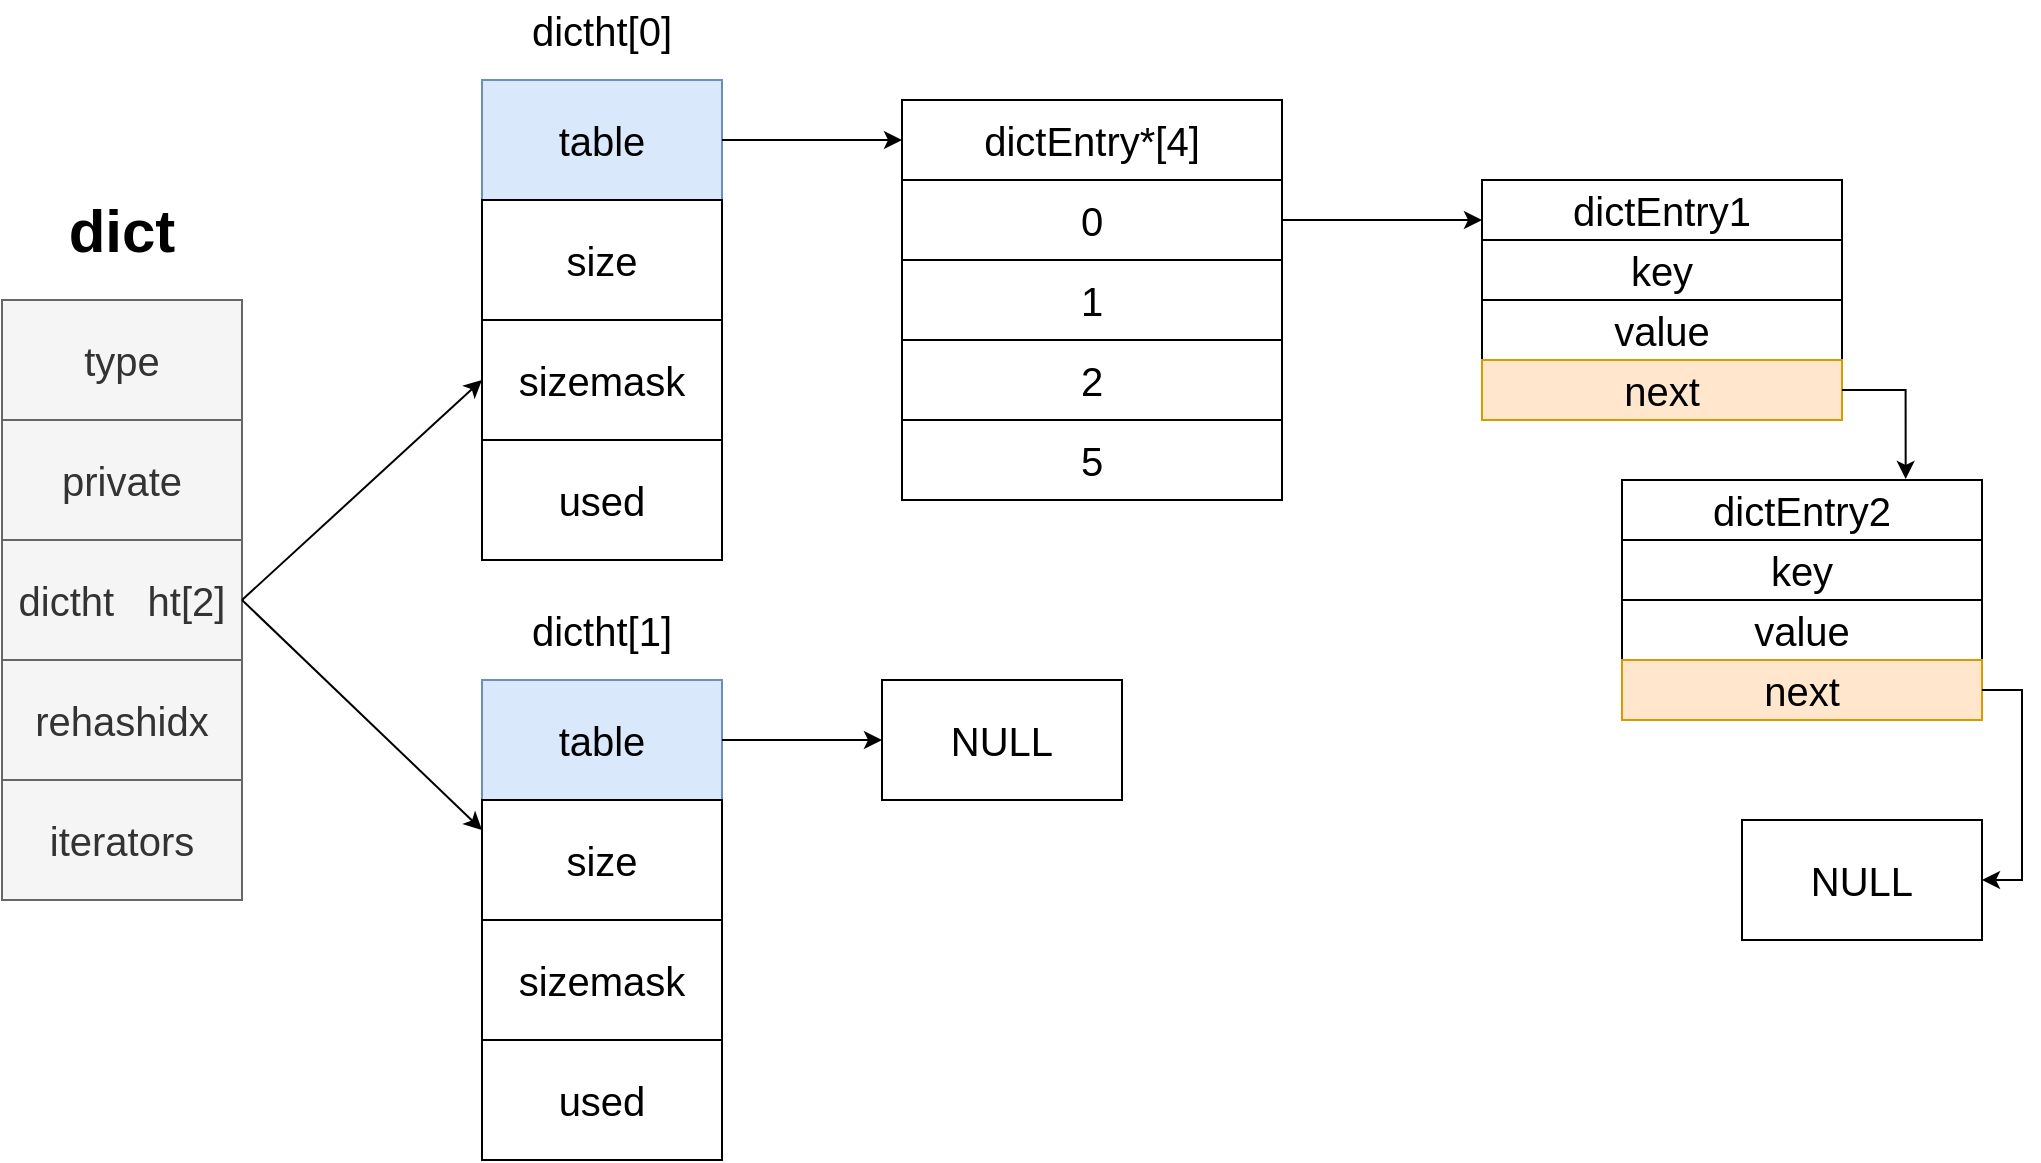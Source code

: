 <mxfile version="20.3.0" type="device"><diagram id="Fjb8vLDZ5FzqjElxjVyr" name="第 1 页"><mxGraphModel dx="1221" dy="754" grid="1" gridSize="10" guides="1" tooltips="1" connect="1" arrows="1" fold="1" page="1" pageScale="1" pageWidth="1654" pageHeight="2336" math="0" shadow="0"><root><mxCell id="0"/><mxCell id="1" parent="0"/><mxCell id="pMpxxgsybTLB4n_mqpht-1" value="type" style="rounded=0;whiteSpace=wrap;html=1;fontSize=20;fillColor=#f5f5f5;fontColor=#333333;strokeColor=#666666;" vertex="1" parent="1"><mxGeometry x="80" y="160" width="120" height="60" as="geometry"/></mxCell><mxCell id="pMpxxgsybTLB4n_mqpht-2" value="private" style="rounded=0;whiteSpace=wrap;html=1;fontSize=20;fillColor=#f5f5f5;fontColor=#333333;strokeColor=#666666;" vertex="1" parent="1"><mxGeometry x="80" y="220" width="120" height="60" as="geometry"/></mxCell><mxCell id="pMpxxgsybTLB4n_mqpht-3" value="dictht&amp;nbsp; &amp;nbsp;ht[2]" style="rounded=0;whiteSpace=wrap;html=1;fontSize=20;fillColor=#f5f5f5;fontColor=#333333;strokeColor=#666666;" vertex="1" parent="1"><mxGeometry x="80" y="280" width="120" height="60" as="geometry"/></mxCell><mxCell id="pMpxxgsybTLB4n_mqpht-4" value="rehashidx" style="rounded=0;whiteSpace=wrap;html=1;fontSize=20;fillColor=#f5f5f5;fontColor=#333333;strokeColor=#666666;" vertex="1" parent="1"><mxGeometry x="80" y="340" width="120" height="60" as="geometry"/></mxCell><mxCell id="pMpxxgsybTLB4n_mqpht-5" value="iterators" style="rounded=0;whiteSpace=wrap;html=1;fontSize=20;fillColor=#f5f5f5;fontColor=#333333;strokeColor=#666666;" vertex="1" parent="1"><mxGeometry x="80" y="400" width="120" height="60" as="geometry"/></mxCell><mxCell id="pMpxxgsybTLB4n_mqpht-6" value="&lt;b&gt;&lt;font style=&quot;font-size: 30px;&quot;&gt;dict&lt;/font&gt;&lt;/b&gt;" style="text;html=1;strokeColor=none;fillColor=none;align=center;verticalAlign=middle;whiteSpace=wrap;rounded=0;" vertex="1" parent="1"><mxGeometry x="110" y="110" width="60" height="30" as="geometry"/></mxCell><mxCell id="pMpxxgsybTLB4n_mqpht-7" value="" style="endArrow=classic;html=1;rounded=0;fontSize=20;exitX=1;exitY=0.5;exitDx=0;exitDy=0;entryX=0;entryY=0.5;entryDx=0;entryDy=0;" edge="1" parent="1" source="pMpxxgsybTLB4n_mqpht-3" target="pMpxxgsybTLB4n_mqpht-10"><mxGeometry width="50" height="50" relative="1" as="geometry"><mxPoint x="480" y="330" as="sourcePoint"/><mxPoint x="300" y="230" as="targetPoint"/></mxGeometry></mxCell><mxCell id="pMpxxgsybTLB4n_mqpht-13" value="" style="group" vertex="1" connectable="0" parent="1"><mxGeometry x="320" y="10" width="120" height="280" as="geometry"/></mxCell><mxCell id="pMpxxgsybTLB4n_mqpht-8" value="table" style="rounded=0;whiteSpace=wrap;html=1;fontSize=20;fillColor=#dae8fc;strokeColor=#6c8ebf;" vertex="1" parent="pMpxxgsybTLB4n_mqpht-13"><mxGeometry y="40" width="120" height="60" as="geometry"/></mxCell><mxCell id="pMpxxgsybTLB4n_mqpht-9" value="size" style="rounded=0;whiteSpace=wrap;html=1;fontSize=20;" vertex="1" parent="pMpxxgsybTLB4n_mqpht-13"><mxGeometry y="100" width="120" height="60" as="geometry"/></mxCell><mxCell id="pMpxxgsybTLB4n_mqpht-10" value="sizemask" style="rounded=0;whiteSpace=wrap;html=1;fontSize=20;" vertex="1" parent="pMpxxgsybTLB4n_mqpht-13"><mxGeometry y="160" width="120" height="60" as="geometry"/></mxCell><mxCell id="pMpxxgsybTLB4n_mqpht-11" value="used" style="rounded=0;whiteSpace=wrap;html=1;fontSize=20;" vertex="1" parent="pMpxxgsybTLB4n_mqpht-13"><mxGeometry y="220" width="120" height="60" as="geometry"/></mxCell><mxCell id="pMpxxgsybTLB4n_mqpht-12" value="dictht[0]" style="text;html=1;strokeColor=none;fillColor=none;align=center;verticalAlign=middle;whiteSpace=wrap;rounded=0;fontSize=20;" vertex="1" parent="pMpxxgsybTLB4n_mqpht-13"><mxGeometry x="30" width="60" height="30" as="geometry"/></mxCell><mxCell id="pMpxxgsybTLB4n_mqpht-16" value="" style="group" vertex="1" connectable="0" parent="1"><mxGeometry x="320" y="310" width="120" height="280" as="geometry"/></mxCell><mxCell id="pMpxxgsybTLB4n_mqpht-17" value="table" style="rounded=0;whiteSpace=wrap;html=1;fontSize=20;fillColor=#dae8fc;strokeColor=#6c8ebf;" vertex="1" parent="pMpxxgsybTLB4n_mqpht-16"><mxGeometry y="40" width="120" height="60" as="geometry"/></mxCell><mxCell id="pMpxxgsybTLB4n_mqpht-18" value="size" style="rounded=0;whiteSpace=wrap;html=1;fontSize=20;" vertex="1" parent="pMpxxgsybTLB4n_mqpht-16"><mxGeometry y="100" width="120" height="60" as="geometry"/></mxCell><mxCell id="pMpxxgsybTLB4n_mqpht-19" value="sizemask" style="rounded=0;whiteSpace=wrap;html=1;fontSize=20;" vertex="1" parent="pMpxxgsybTLB4n_mqpht-16"><mxGeometry y="160" width="120" height="60" as="geometry"/></mxCell><mxCell id="pMpxxgsybTLB4n_mqpht-20" value="used" style="rounded=0;whiteSpace=wrap;html=1;fontSize=20;" vertex="1" parent="pMpxxgsybTLB4n_mqpht-16"><mxGeometry y="220" width="120" height="60" as="geometry"/></mxCell><mxCell id="pMpxxgsybTLB4n_mqpht-21" value="dictht[1]" style="text;html=1;strokeColor=none;fillColor=none;align=center;verticalAlign=middle;whiteSpace=wrap;rounded=0;fontSize=20;" vertex="1" parent="pMpxxgsybTLB4n_mqpht-16"><mxGeometry x="30" width="60" height="30" as="geometry"/></mxCell><mxCell id="pMpxxgsybTLB4n_mqpht-22" value="" style="endArrow=classic;html=1;rounded=0;fontSize=20;exitX=1;exitY=0.5;exitDx=0;exitDy=0;entryX=0;entryY=0.25;entryDx=0;entryDy=0;" edge="1" parent="1" source="pMpxxgsybTLB4n_mqpht-3" target="pMpxxgsybTLB4n_mqpht-18"><mxGeometry width="50" height="50" relative="1" as="geometry"><mxPoint x="480" y="330" as="sourcePoint"/><mxPoint x="530" y="280" as="targetPoint"/></mxGeometry></mxCell><mxCell id="pMpxxgsybTLB4n_mqpht-23" value="dictEntry*[4]" style="rounded=0;whiteSpace=wrap;html=1;fontSize=20;" vertex="1" parent="1"><mxGeometry x="530" y="60" width="190" height="40" as="geometry"/></mxCell><mxCell id="pMpxxgsybTLB4n_mqpht-31" style="edgeStyle=orthogonalEdgeStyle;rounded=0;orthogonalLoop=1;jettySize=auto;html=1;exitX=1;exitY=0.5;exitDx=0;exitDy=0;fontSize=20;" edge="1" parent="1" source="pMpxxgsybTLB4n_mqpht-24"><mxGeometry relative="1" as="geometry"><mxPoint x="820" y="120" as="targetPoint"/></mxGeometry></mxCell><mxCell id="pMpxxgsybTLB4n_mqpht-24" value="0" style="rounded=0;whiteSpace=wrap;html=1;fontSize=20;" vertex="1" parent="1"><mxGeometry x="530" y="100" width="190" height="40" as="geometry"/></mxCell><mxCell id="pMpxxgsybTLB4n_mqpht-25" value="1" style="rounded=0;whiteSpace=wrap;html=1;fontSize=20;" vertex="1" parent="1"><mxGeometry x="530" y="140" width="190" height="40" as="geometry"/></mxCell><mxCell id="pMpxxgsybTLB4n_mqpht-26" value="2" style="rounded=0;whiteSpace=wrap;html=1;fontSize=20;" vertex="1" parent="1"><mxGeometry x="530" y="180" width="190" height="40" as="geometry"/></mxCell><mxCell id="pMpxxgsybTLB4n_mqpht-27" value="5" style="rounded=0;whiteSpace=wrap;html=1;fontSize=20;" vertex="1" parent="1"><mxGeometry x="530" y="220" width="190" height="40" as="geometry"/></mxCell><mxCell id="pMpxxgsybTLB4n_mqpht-28" style="edgeStyle=orthogonalEdgeStyle;rounded=0;orthogonalLoop=1;jettySize=auto;html=1;entryX=0;entryY=0.5;entryDx=0;entryDy=0;fontSize=20;" edge="1" parent="1" source="pMpxxgsybTLB4n_mqpht-8" target="pMpxxgsybTLB4n_mqpht-23"><mxGeometry relative="1" as="geometry"/></mxCell><mxCell id="pMpxxgsybTLB4n_mqpht-29" style="edgeStyle=orthogonalEdgeStyle;rounded=0;orthogonalLoop=1;jettySize=auto;html=1;exitX=1;exitY=0.5;exitDx=0;exitDy=0;fontSize=20;" edge="1" parent="1" source="pMpxxgsybTLB4n_mqpht-17"><mxGeometry relative="1" as="geometry"><mxPoint x="520" y="380" as="targetPoint"/></mxGeometry></mxCell><mxCell id="pMpxxgsybTLB4n_mqpht-30" value="NULL" style="rounded=0;whiteSpace=wrap;html=1;fontSize=20;" vertex="1" parent="1"><mxGeometry x="520" y="350" width="120" height="60" as="geometry"/></mxCell><mxCell id="pMpxxgsybTLB4n_mqpht-38" value="" style="group;fillColor=#ffe6cc;strokeColor=#d79b00;" vertex="1" connectable="0" parent="1"><mxGeometry x="820" y="100" width="180" height="120" as="geometry"/></mxCell><mxCell id="pMpxxgsybTLB4n_mqpht-32" value="dictEntry1" style="rounded=0;whiteSpace=wrap;html=1;fontSize=20;" vertex="1" parent="pMpxxgsybTLB4n_mqpht-38"><mxGeometry width="180" height="30" as="geometry"/></mxCell><mxCell id="pMpxxgsybTLB4n_mqpht-35" value="key" style="rounded=0;whiteSpace=wrap;html=1;fontSize=20;" vertex="1" parent="pMpxxgsybTLB4n_mqpht-38"><mxGeometry y="30" width="180" height="30" as="geometry"/></mxCell><mxCell id="pMpxxgsybTLB4n_mqpht-36" value="value" style="rounded=0;whiteSpace=wrap;html=1;fontSize=20;" vertex="1" parent="pMpxxgsybTLB4n_mqpht-38"><mxGeometry y="60" width="180" height="30" as="geometry"/></mxCell><mxCell id="pMpxxgsybTLB4n_mqpht-37" value="next" style="rounded=0;whiteSpace=wrap;html=1;fontSize=20;fillColor=#ffe6cc;strokeColor=#d79b00;" vertex="1" parent="pMpxxgsybTLB4n_mqpht-38"><mxGeometry y="90" width="180" height="30" as="geometry"/></mxCell><mxCell id="pMpxxgsybTLB4n_mqpht-41" value="" style="group;fillColor=#ffe6cc;strokeColor=#d79b00;" vertex="1" connectable="0" parent="1"><mxGeometry x="890" y="250" width="180" height="120" as="geometry"/></mxCell><mxCell id="pMpxxgsybTLB4n_mqpht-42" value="dictEntry2" style="rounded=0;whiteSpace=wrap;html=1;fontSize=20;" vertex="1" parent="pMpxxgsybTLB4n_mqpht-41"><mxGeometry width="180" height="30" as="geometry"/></mxCell><mxCell id="pMpxxgsybTLB4n_mqpht-43" value="key" style="rounded=0;whiteSpace=wrap;html=1;fontSize=20;" vertex="1" parent="pMpxxgsybTLB4n_mqpht-41"><mxGeometry y="30" width="180" height="30" as="geometry"/></mxCell><mxCell id="pMpxxgsybTLB4n_mqpht-44" value="value" style="rounded=0;whiteSpace=wrap;html=1;fontSize=20;" vertex="1" parent="pMpxxgsybTLB4n_mqpht-41"><mxGeometry y="60" width="180" height="30" as="geometry"/></mxCell><mxCell id="pMpxxgsybTLB4n_mqpht-45" value="next" style="rounded=0;whiteSpace=wrap;html=1;fontSize=20;fillColor=#ffe6cc;strokeColor=#d79b00;" vertex="1" parent="pMpxxgsybTLB4n_mqpht-41"><mxGeometry y="90" width="180" height="30" as="geometry"/></mxCell><mxCell id="pMpxxgsybTLB4n_mqpht-46" style="edgeStyle=orthogonalEdgeStyle;rounded=0;orthogonalLoop=1;jettySize=auto;html=1;exitX=1;exitY=0.5;exitDx=0;exitDy=0;entryX=0.788;entryY=-0.018;entryDx=0;entryDy=0;entryPerimeter=0;fontSize=20;" edge="1" parent="1" source="pMpxxgsybTLB4n_mqpht-37" target="pMpxxgsybTLB4n_mqpht-42"><mxGeometry relative="1" as="geometry"/></mxCell><mxCell id="pMpxxgsybTLB4n_mqpht-47" value="NULL" style="rounded=0;whiteSpace=wrap;html=1;fontSize=20;" vertex="1" parent="1"><mxGeometry x="950" y="420" width="120" height="60" as="geometry"/></mxCell><mxCell id="pMpxxgsybTLB4n_mqpht-48" style="edgeStyle=orthogonalEdgeStyle;rounded=0;orthogonalLoop=1;jettySize=auto;html=1;exitX=1;exitY=0.5;exitDx=0;exitDy=0;entryX=1;entryY=0.5;entryDx=0;entryDy=0;fontSize=20;" edge="1" parent="1" source="pMpxxgsybTLB4n_mqpht-45" target="pMpxxgsybTLB4n_mqpht-47"><mxGeometry relative="1" as="geometry"/></mxCell></root></mxGraphModel></diagram></mxfile>